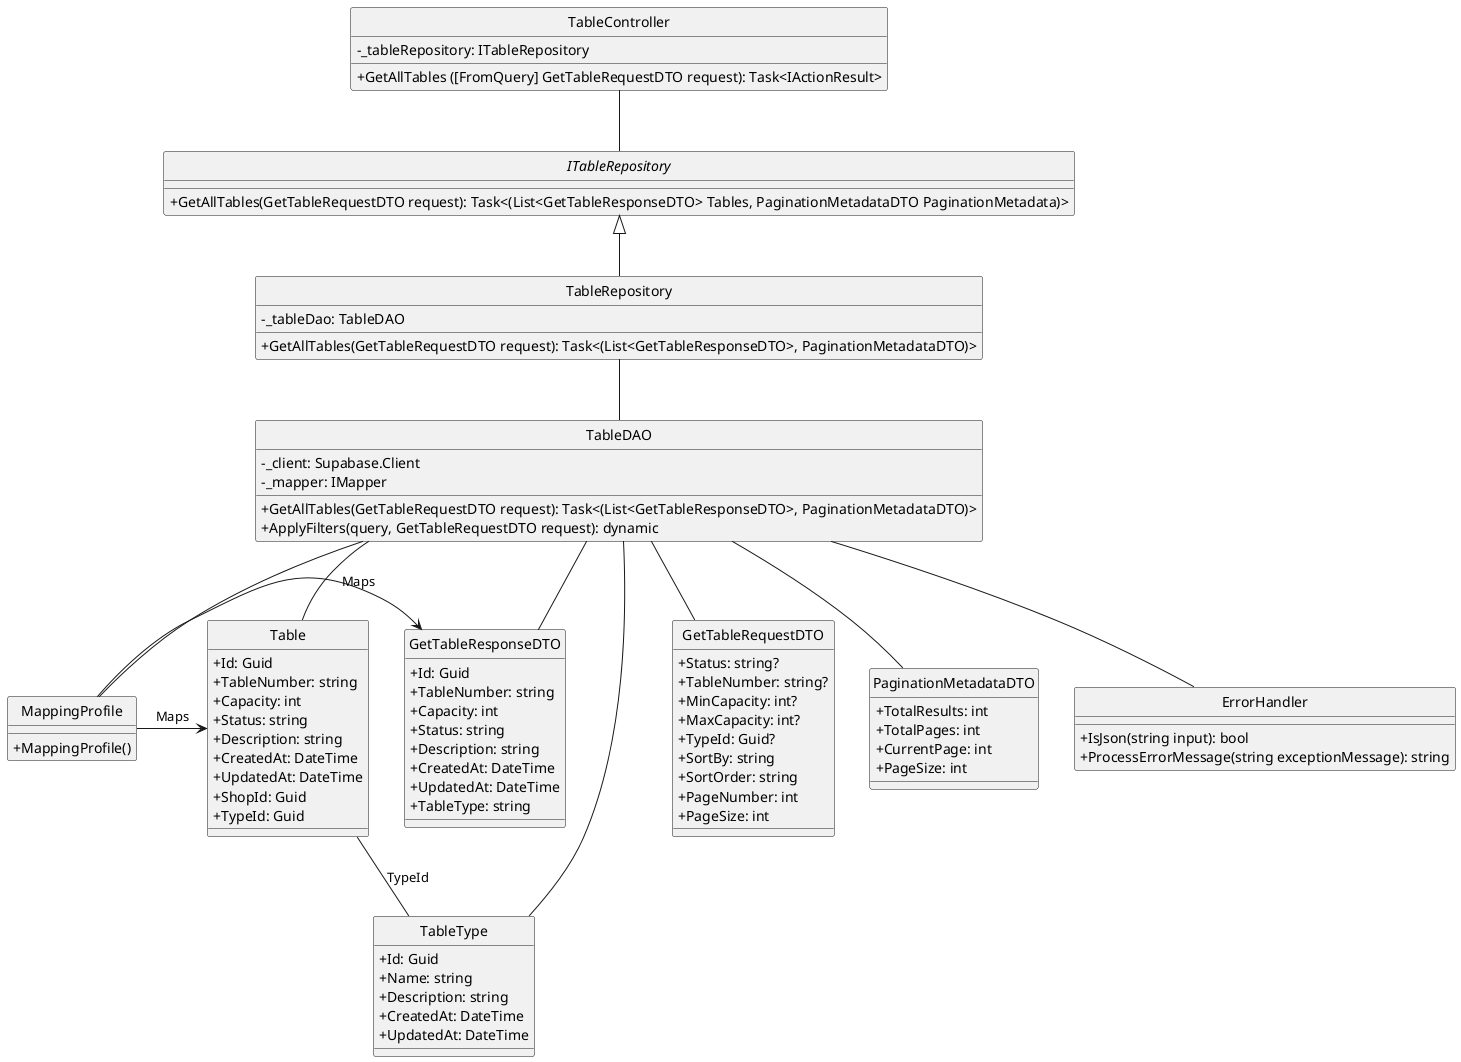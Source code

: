 @startuml
hide circle
skinparam classAttributeIconSize 0

class TableController {
    - _tableRepository: ITableRepository
    + GetAllTables ([FromQuery] GetTableRequestDTO request): Task<IActionResult>
}

interface ITableRepository {
    + GetAllTables(GetTableRequestDTO request): Task<(List<GetTableResponseDTO> Tables, PaginationMetadataDTO PaginationMetadata)> 
}

class TableRepository {
    - _tableDao: TableDAO
    + GetAllTables(GetTableRequestDTO request): Task<(List<GetTableResponseDTO>, PaginationMetadataDTO)>
}
class TableDAO {
    - _client: Supabase.Client
    - _mapper: IMapper
    + GetAllTables(GetTableRequestDTO request): Task<(List<GetTableResponseDTO>, PaginationMetadataDTO)>
    + ApplyFilters(query, GetTableRequestDTO request): dynamic
}
class Table {
    + Id: Guid
    + TableNumber: string
    + Capacity: int
    + Status: string
    + Description: string
    + CreatedAt: DateTime
    + UpdatedAt: DateTime
    + ShopId: Guid
    + TypeId: Guid
}

class TableType {
    + Id: Guid
    + Name: string
    + Description: string
    + CreatedAt: DateTime
    + UpdatedAt: DateTime
}

TableDAO -- Table
TableDAO -- TableType
Table -- TableType : "TypeId"


class GetTableRequestDTO {
    + Status: string?
    + TableNumber: string?
    + MinCapacity: int?
    + MaxCapacity: int?
    + TypeId: Guid?
    + SortBy: string
    + SortOrder: string
    + PageNumber: int
    + PageSize: int
}


class GetTableResponseDTO {
    + Id: Guid
    + TableNumber: string
    + Capacity: int
    + Status: string
    + Description: string
    + CreatedAt: DateTime
    + UpdatedAt: DateTime
    + TableType: string
}
class PaginationMetadataDTO {
    + TotalResults: int
    + TotalPages: int
    + CurrentPage: int
    + PageSize: int
}
TableController -- ITableRepository
ITableRepository <|-- TableRepository
TableRepository -- TableDAO




TableDAO -- GetTableRequestDTO
TableDAO -- GetTableResponseDTO
TableDAO -- PaginationMetadataDTO


class ErrorHandler {
    + IsJson(string input): bool
    + ProcessErrorMessage(string exceptionMessage): string
}

class MappingProfile {
  + MappingProfile()
}

TableDAO -- MappingProfile
TableDAO -- ErrorHandler

MappingProfile -> Table : Maps
MappingProfile -> GetTableResponseDTO : Maps
@enduml